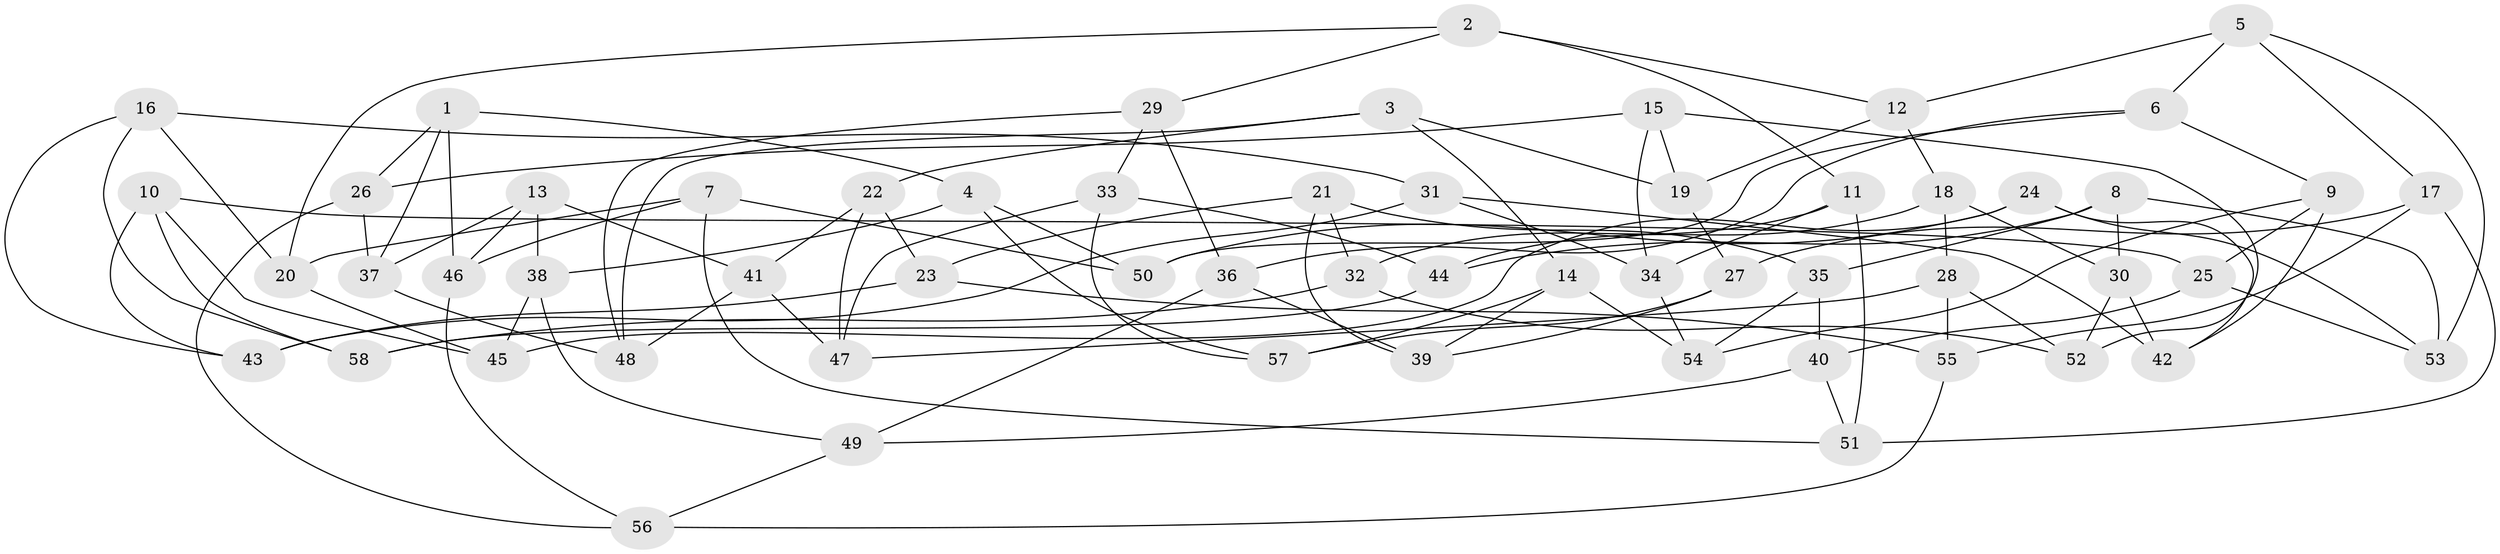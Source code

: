 // coarse degree distribution, {4: 0.6206896551724138, 3: 0.10344827586206896, 6: 0.10344827586206896, 5: 0.10344827586206896, 8: 0.06896551724137931}
// Generated by graph-tools (version 1.1) at 2025/01/03/04/25 22:01:17]
// undirected, 58 vertices, 116 edges
graph export_dot {
graph [start="1"]
  node [color=gray90,style=filled];
  1;
  2;
  3;
  4;
  5;
  6;
  7;
  8;
  9;
  10;
  11;
  12;
  13;
  14;
  15;
  16;
  17;
  18;
  19;
  20;
  21;
  22;
  23;
  24;
  25;
  26;
  27;
  28;
  29;
  30;
  31;
  32;
  33;
  34;
  35;
  36;
  37;
  38;
  39;
  40;
  41;
  42;
  43;
  44;
  45;
  46;
  47;
  48;
  49;
  50;
  51;
  52;
  53;
  54;
  55;
  56;
  57;
  58;
  1 -- 46;
  1 -- 37;
  1 -- 4;
  1 -- 26;
  2 -- 29;
  2 -- 12;
  2 -- 20;
  2 -- 11;
  3 -- 22;
  3 -- 14;
  3 -- 19;
  3 -- 48;
  4 -- 38;
  4 -- 57;
  4 -- 50;
  5 -- 6;
  5 -- 53;
  5 -- 17;
  5 -- 12;
  6 -- 50;
  6 -- 9;
  6 -- 36;
  7 -- 51;
  7 -- 46;
  7 -- 50;
  7 -- 20;
  8 -- 44;
  8 -- 53;
  8 -- 35;
  8 -- 30;
  9 -- 42;
  9 -- 25;
  9 -- 54;
  10 -- 43;
  10 -- 45;
  10 -- 25;
  10 -- 58;
  11 -- 34;
  11 -- 51;
  11 -- 32;
  12 -- 18;
  12 -- 19;
  13 -- 46;
  13 -- 38;
  13 -- 41;
  13 -- 37;
  14 -- 57;
  14 -- 54;
  14 -- 39;
  15 -- 26;
  15 -- 34;
  15 -- 19;
  15 -- 52;
  16 -- 43;
  16 -- 31;
  16 -- 20;
  16 -- 58;
  17 -- 55;
  17 -- 51;
  17 -- 27;
  18 -- 44;
  18 -- 28;
  18 -- 30;
  19 -- 27;
  20 -- 45;
  21 -- 32;
  21 -- 23;
  21 -- 35;
  21 -- 39;
  22 -- 23;
  22 -- 47;
  22 -- 41;
  23 -- 55;
  23 -- 43;
  24 -- 42;
  24 -- 45;
  24 -- 50;
  24 -- 53;
  25 -- 53;
  25 -- 40;
  26 -- 37;
  26 -- 56;
  27 -- 57;
  27 -- 39;
  28 -- 47;
  28 -- 55;
  28 -- 52;
  29 -- 48;
  29 -- 36;
  29 -- 33;
  30 -- 52;
  30 -- 42;
  31 -- 43;
  31 -- 42;
  31 -- 34;
  32 -- 52;
  32 -- 58;
  33 -- 44;
  33 -- 57;
  33 -- 47;
  34 -- 54;
  35 -- 40;
  35 -- 54;
  36 -- 39;
  36 -- 49;
  37 -- 48;
  38 -- 49;
  38 -- 45;
  40 -- 49;
  40 -- 51;
  41 -- 48;
  41 -- 47;
  44 -- 58;
  46 -- 56;
  49 -- 56;
  55 -- 56;
}
